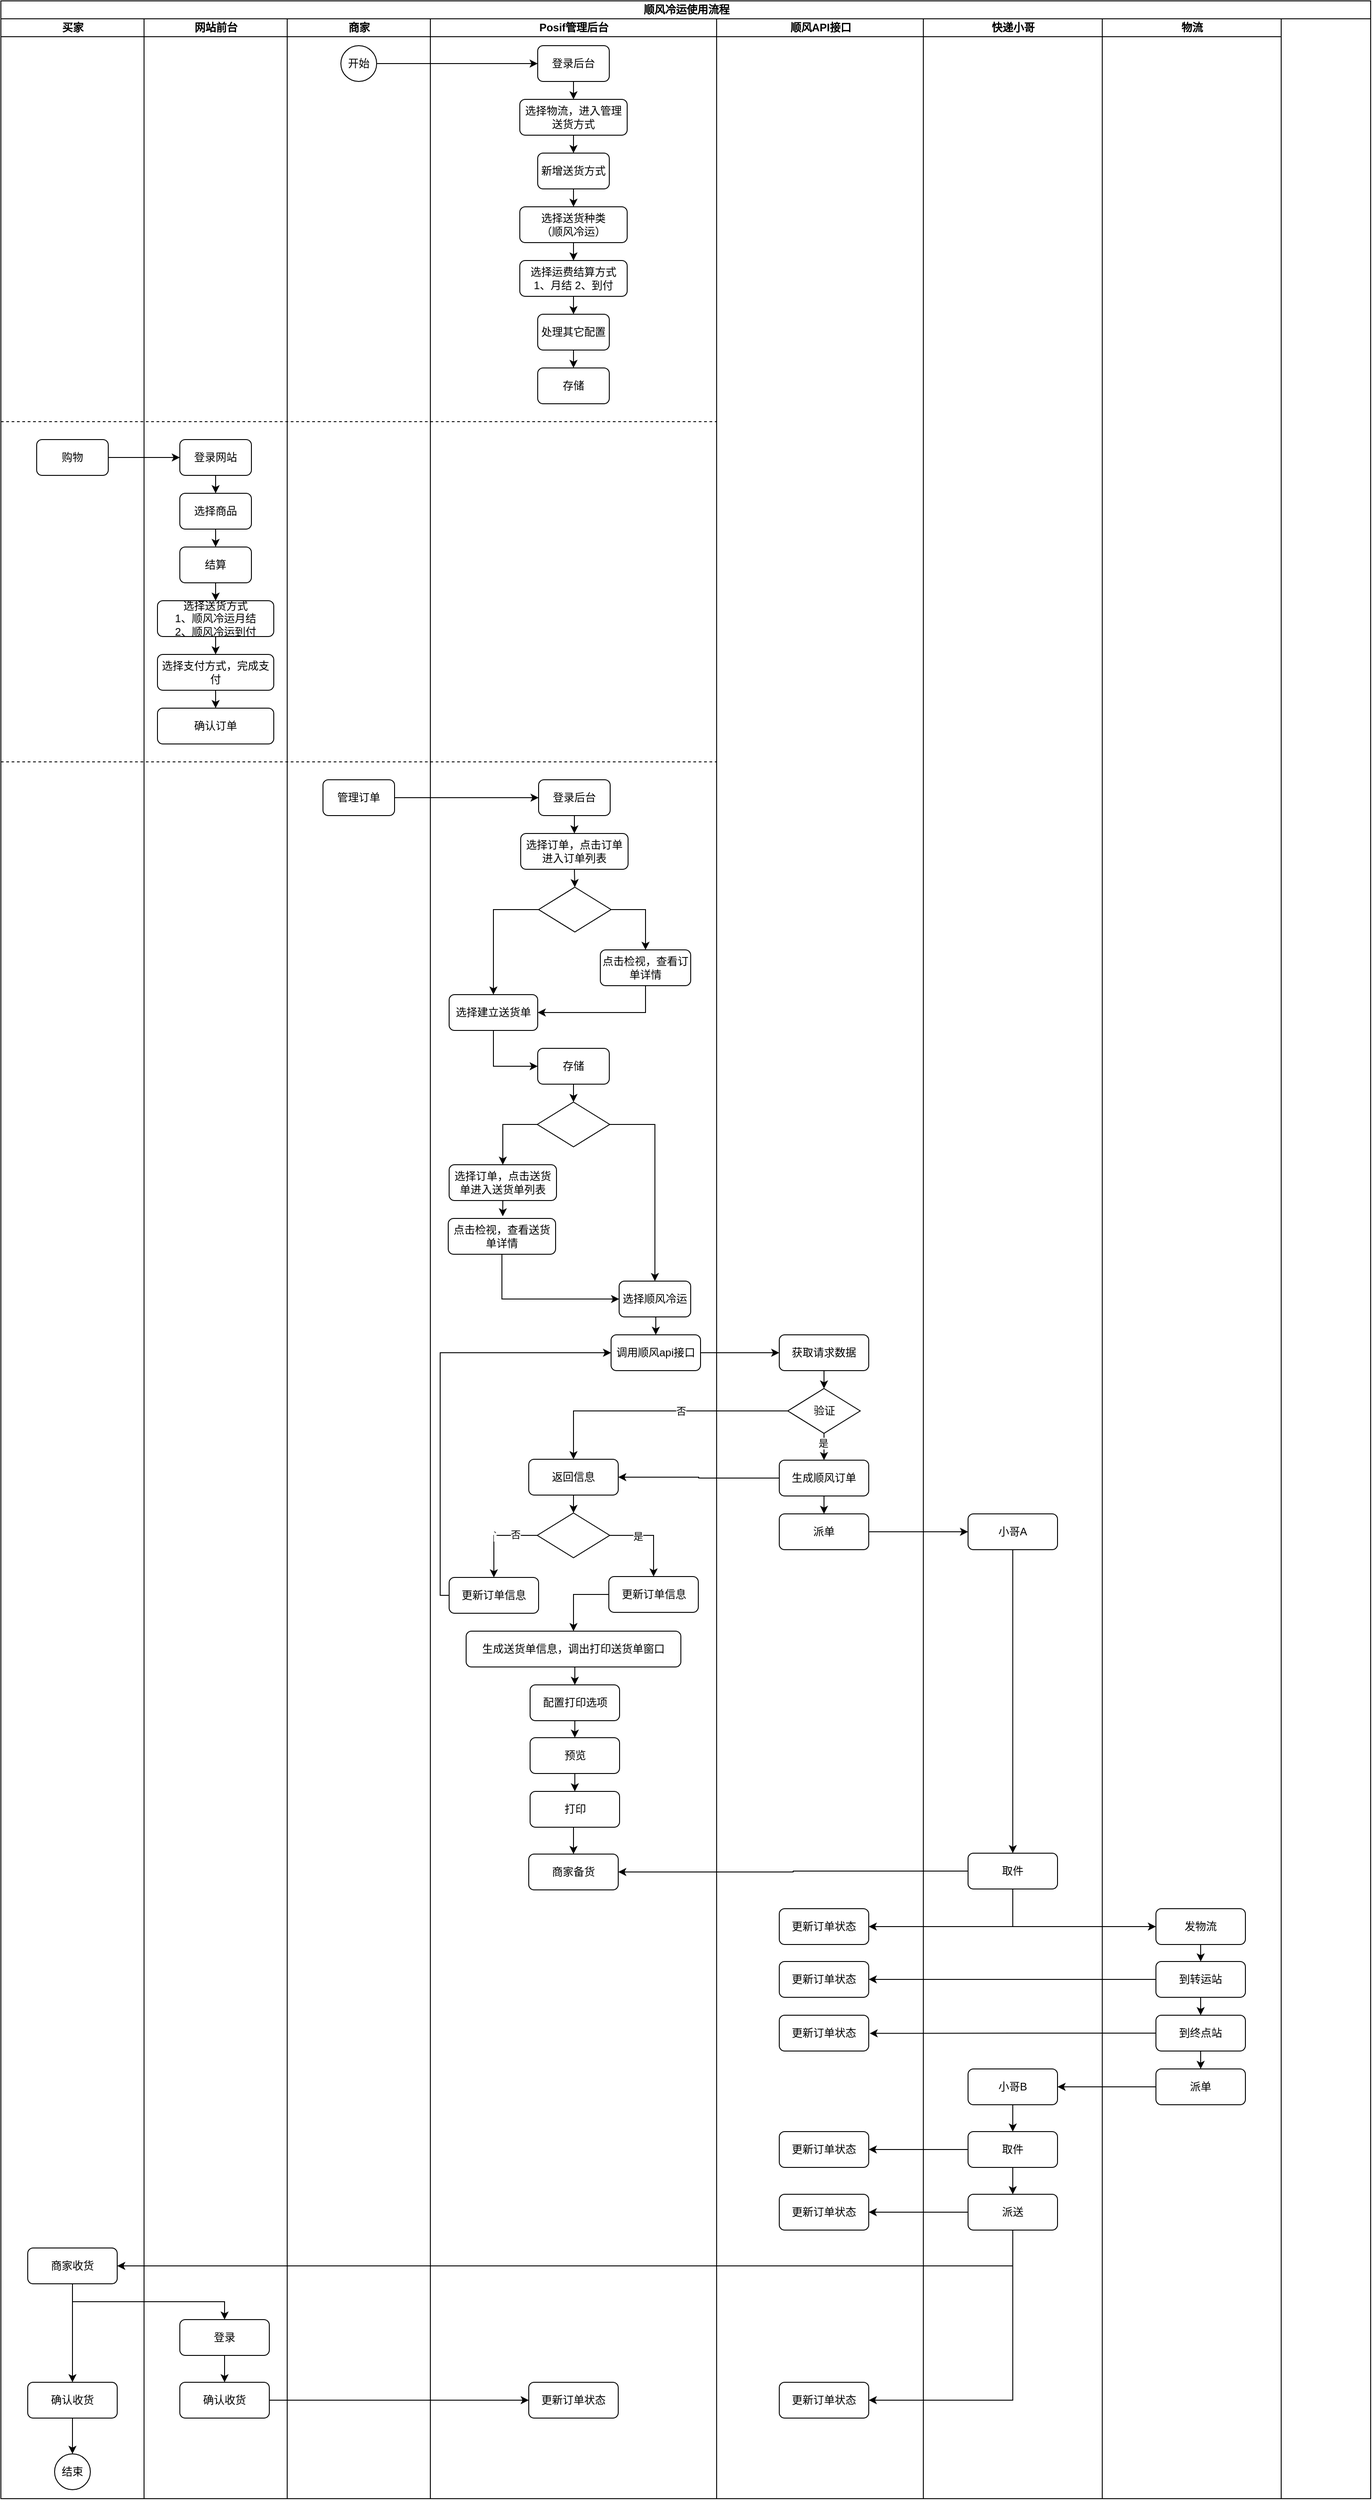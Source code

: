 <mxfile version="15.6.8" type="github">
  <diagram name="Page-1" id="0783ab3e-0a74-02c8-0abd-f7b4e66b4bec">
    <mxGraphModel dx="1278" dy="536" grid="1" gridSize="10" guides="1" tooltips="1" connect="1" arrows="1" fold="1" page="1" pageScale="1" pageWidth="850" pageHeight="1100" background="none" math="0" shadow="0">
      <root>
        <mxCell id="0" />
        <mxCell id="1" parent="0" />
        <mxCell id="1c1d494c118603dd-1" value="顺风冷运使用流程" style="swimlane;html=1;childLayout=stackLayout;startSize=20;rounded=0;shadow=0;comic=0;labelBackgroundColor=none;strokeWidth=1;fontFamily=Verdana;fontSize=12;align=center;" parent="1" vertex="1">
          <mxGeometry x="39" y="90" width="1531" height="2790" as="geometry" />
        </mxCell>
        <mxCell id="1c1d494c118603dd-2" value="买家" style="swimlane;html=1;startSize=20;" parent="1c1d494c118603dd-1" vertex="1">
          <mxGeometry y="20" width="160" height="2770" as="geometry" />
        </mxCell>
        <mxCell id="K_RfR3FOM83zWYxa_HBy-55" value="" style="endArrow=none;dashed=1;html=1;rounded=0;" parent="1c1d494c118603dd-2" edge="1">
          <mxGeometry width="50" height="50" relative="1" as="geometry">
            <mxPoint y="450" as="sourcePoint" />
            <mxPoint x="800" y="450" as="targetPoint" />
          </mxGeometry>
        </mxCell>
        <mxCell id="K_RfR3FOM83zWYxa_HBy-58" value="购物" style="rounded=1;whiteSpace=wrap;html=1;" parent="1c1d494c118603dd-2" vertex="1">
          <mxGeometry x="40" y="470" width="80" height="40" as="geometry" />
        </mxCell>
        <mxCell id="1SPmQgG1-TZhFKqgYhf_-99" style="edgeStyle=orthogonalEdgeStyle;rounded=0;orthogonalLoop=1;jettySize=auto;html=1;exitX=0.5;exitY=1;exitDx=0;exitDy=0;entryX=0.5;entryY=0;entryDx=0;entryDy=0;" edge="1" parent="1c1d494c118603dd-2" source="1SPmQgG1-TZhFKqgYhf_-89" target="1SPmQgG1-TZhFKqgYhf_-91">
          <mxGeometry relative="1" as="geometry" />
        </mxCell>
        <mxCell id="1SPmQgG1-TZhFKqgYhf_-89" value="商家收货" style="rounded=1;whiteSpace=wrap;html=1;" vertex="1" parent="1c1d494c118603dd-2">
          <mxGeometry x="30" y="2490" width="100" height="40" as="geometry" />
        </mxCell>
        <mxCell id="1SPmQgG1-TZhFKqgYhf_-91" value="确认收货" style="rounded=1;whiteSpace=wrap;html=1;" vertex="1" parent="1c1d494c118603dd-2">
          <mxGeometry x="30" y="2640" width="100" height="40" as="geometry" />
        </mxCell>
        <mxCell id="1SPmQgG1-TZhFKqgYhf_-97" value="结束" style="ellipse;whiteSpace=wrap;html=1;aspect=fixed;" vertex="1" parent="1c1d494c118603dd-2">
          <mxGeometry x="60" y="2720" width="40" height="40" as="geometry" />
        </mxCell>
        <mxCell id="1SPmQgG1-TZhFKqgYhf_-98" style="edgeStyle=orthogonalEdgeStyle;rounded=0;orthogonalLoop=1;jettySize=auto;html=1;exitX=0.5;exitY=1;exitDx=0;exitDy=0;entryX=0.5;entryY=0;entryDx=0;entryDy=0;" edge="1" parent="1c1d494c118603dd-2" source="1SPmQgG1-TZhFKqgYhf_-91" target="1SPmQgG1-TZhFKqgYhf_-97">
          <mxGeometry relative="1" as="geometry" />
        </mxCell>
        <mxCell id="1c1d494c118603dd-3" value="网站前台" style="swimlane;html=1;startSize=20;" parent="1c1d494c118603dd-1" vertex="1">
          <mxGeometry x="160" y="20" width="160" height="2770" as="geometry" />
        </mxCell>
        <mxCell id="K_RfR3FOM83zWYxa_HBy-30" value="开始" style="ellipse;whiteSpace=wrap;html=1;aspect=fixed;" parent="1c1d494c118603dd-3" vertex="1">
          <mxGeometry x="220" y="30" width="40" height="40" as="geometry" />
        </mxCell>
        <mxCell id="K_RfR3FOM83zWYxa_HBy-66" style="edgeStyle=orthogonalEdgeStyle;rounded=0;orthogonalLoop=1;jettySize=auto;html=1;exitX=0.5;exitY=1;exitDx=0;exitDy=0;entryX=0.5;entryY=0;entryDx=0;entryDy=0;" parent="1c1d494c118603dd-3" source="K_RfR3FOM83zWYxa_HBy-59" target="K_RfR3FOM83zWYxa_HBy-60" edge="1">
          <mxGeometry relative="1" as="geometry" />
        </mxCell>
        <mxCell id="K_RfR3FOM83zWYxa_HBy-59" value="登录网站" style="rounded=1;whiteSpace=wrap;html=1;" parent="1c1d494c118603dd-3" vertex="1">
          <mxGeometry x="40" y="470" width="80" height="40" as="geometry" />
        </mxCell>
        <mxCell id="K_RfR3FOM83zWYxa_HBy-67" style="edgeStyle=orthogonalEdgeStyle;rounded=0;orthogonalLoop=1;jettySize=auto;html=1;exitX=0.5;exitY=1;exitDx=0;exitDy=0;entryX=0.5;entryY=0;entryDx=0;entryDy=0;" parent="1c1d494c118603dd-3" source="K_RfR3FOM83zWYxa_HBy-60" target="K_RfR3FOM83zWYxa_HBy-61" edge="1">
          <mxGeometry relative="1" as="geometry" />
        </mxCell>
        <mxCell id="K_RfR3FOM83zWYxa_HBy-60" value="选择商品" style="rounded=1;whiteSpace=wrap;html=1;" parent="1c1d494c118603dd-3" vertex="1">
          <mxGeometry x="40" y="530" width="80" height="40" as="geometry" />
        </mxCell>
        <mxCell id="K_RfR3FOM83zWYxa_HBy-72" style="edgeStyle=orthogonalEdgeStyle;rounded=0;orthogonalLoop=1;jettySize=auto;html=1;exitX=0.5;exitY=1;exitDx=0;exitDy=0;entryX=0.5;entryY=0;entryDx=0;entryDy=0;" parent="1c1d494c118603dd-3" source="K_RfR3FOM83zWYxa_HBy-61" target="K_RfR3FOM83zWYxa_HBy-62" edge="1">
          <mxGeometry relative="1" as="geometry" />
        </mxCell>
        <mxCell id="K_RfR3FOM83zWYxa_HBy-61" value="结算" style="rounded=1;whiteSpace=wrap;html=1;" parent="1c1d494c118603dd-3" vertex="1">
          <mxGeometry x="40" y="590" width="80" height="40" as="geometry" />
        </mxCell>
        <mxCell id="K_RfR3FOM83zWYxa_HBy-70" style="edgeStyle=orthogonalEdgeStyle;rounded=0;orthogonalLoop=1;jettySize=auto;html=1;exitX=0.5;exitY=1;exitDx=0;exitDy=0;entryX=0.5;entryY=0;entryDx=0;entryDy=0;" parent="1c1d494c118603dd-3" source="K_RfR3FOM83zWYxa_HBy-62" target="K_RfR3FOM83zWYxa_HBy-63" edge="1">
          <mxGeometry relative="1" as="geometry" />
        </mxCell>
        <mxCell id="K_RfR3FOM83zWYxa_HBy-62" value="&lt;div&gt;选择送货方式&lt;/div&gt;&lt;div&gt;1、顺风冷运月结&lt;/div&gt;&lt;div&gt;2、顺风冷运到付&lt;/div&gt;" style="rounded=1;whiteSpace=wrap;html=1;" parent="1c1d494c118603dd-3" vertex="1">
          <mxGeometry x="15" y="650" width="130" height="40" as="geometry" />
        </mxCell>
        <mxCell id="K_RfR3FOM83zWYxa_HBy-76" style="edgeStyle=orthogonalEdgeStyle;rounded=0;orthogonalLoop=1;jettySize=auto;html=1;exitX=0.5;exitY=1;exitDx=0;exitDy=0;entryX=0.5;entryY=0;entryDx=0;entryDy=0;" parent="1c1d494c118603dd-3" source="K_RfR3FOM83zWYxa_HBy-63" target="K_RfR3FOM83zWYxa_HBy-64" edge="1">
          <mxGeometry relative="1" as="geometry" />
        </mxCell>
        <mxCell id="K_RfR3FOM83zWYxa_HBy-63" value="选择支付方式，完成支付" style="rounded=1;whiteSpace=wrap;html=1;" parent="1c1d494c118603dd-3" vertex="1">
          <mxGeometry x="15" y="710" width="130" height="40" as="geometry" />
        </mxCell>
        <mxCell id="K_RfR3FOM83zWYxa_HBy-64" value="确认订单" style="rounded=1;whiteSpace=wrap;html=1;" parent="1c1d494c118603dd-3" vertex="1">
          <mxGeometry x="15" y="770" width="130" height="40" as="geometry" />
        </mxCell>
        <mxCell id="1SPmQgG1-TZhFKqgYhf_-100" value="确认收货" style="rounded=1;whiteSpace=wrap;html=1;" vertex="1" parent="1c1d494c118603dd-3">
          <mxGeometry x="40" y="2640" width="100" height="40" as="geometry" />
        </mxCell>
        <mxCell id="1SPmQgG1-TZhFKqgYhf_-103" style="edgeStyle=orthogonalEdgeStyle;rounded=0;orthogonalLoop=1;jettySize=auto;html=1;exitX=0.5;exitY=1;exitDx=0;exitDy=0;entryX=0.5;entryY=0;entryDx=0;entryDy=0;" edge="1" parent="1c1d494c118603dd-3" source="1SPmQgG1-TZhFKqgYhf_-101" target="1SPmQgG1-TZhFKqgYhf_-100">
          <mxGeometry relative="1" as="geometry" />
        </mxCell>
        <mxCell id="1SPmQgG1-TZhFKqgYhf_-101" value="登录" style="rounded=1;whiteSpace=wrap;html=1;" vertex="1" parent="1c1d494c118603dd-3">
          <mxGeometry x="40" y="2570" width="100" height="40" as="geometry" />
        </mxCell>
        <mxCell id="1c1d494c118603dd-4" value="商家" style="swimlane;html=1;startSize=20;" parent="1c1d494c118603dd-1" vertex="1">
          <mxGeometry x="320" y="20" width="160" height="2770" as="geometry" />
        </mxCell>
        <mxCell id="K_RfR3FOM83zWYxa_HBy-39" style="edgeStyle=orthogonalEdgeStyle;rounded=0;orthogonalLoop=1;jettySize=auto;html=1;exitX=0.5;exitY=1;exitDx=0;exitDy=0;entryX=0.5;entryY=0;entryDx=0;entryDy=0;" parent="1c1d494c118603dd-4" source="K_RfR3FOM83zWYxa_HBy-31" target="K_RfR3FOM83zWYxa_HBy-32" edge="1">
          <mxGeometry relative="1" as="geometry" />
        </mxCell>
        <mxCell id="K_RfR3FOM83zWYxa_HBy-31" value="登录后台" style="rounded=1;whiteSpace=wrap;html=1;" parent="1c1d494c118603dd-4" vertex="1">
          <mxGeometry x="280" y="30" width="80" height="40" as="geometry" />
        </mxCell>
        <mxCell id="K_RfR3FOM83zWYxa_HBy-40" style="edgeStyle=orthogonalEdgeStyle;rounded=0;orthogonalLoop=1;jettySize=auto;html=1;exitX=0.5;exitY=1;exitDx=0;exitDy=0;entryX=0.5;entryY=0;entryDx=0;entryDy=0;" parent="1c1d494c118603dd-4" source="K_RfR3FOM83zWYxa_HBy-32" target="K_RfR3FOM83zWYxa_HBy-37" edge="1">
          <mxGeometry relative="1" as="geometry" />
        </mxCell>
        <mxCell id="K_RfR3FOM83zWYxa_HBy-32" value="选择物流，进入管理送货方式" style="rounded=1;whiteSpace=wrap;html=1;" parent="1c1d494c118603dd-4" vertex="1">
          <mxGeometry x="260" y="90" width="120" height="40" as="geometry" />
        </mxCell>
        <mxCell id="K_RfR3FOM83zWYxa_HBy-51" style="edgeStyle=orthogonalEdgeStyle;rounded=0;orthogonalLoop=1;jettySize=auto;html=1;exitX=0.5;exitY=1;exitDx=0;exitDy=0;entryX=0.5;entryY=0;entryDx=0;entryDy=0;" parent="1c1d494c118603dd-4" source="K_RfR3FOM83zWYxa_HBy-37" target="K_RfR3FOM83zWYxa_HBy-47" edge="1">
          <mxGeometry relative="1" as="geometry" />
        </mxCell>
        <mxCell id="K_RfR3FOM83zWYxa_HBy-37" value="新增送货方式" style="rounded=1;whiteSpace=wrap;html=1;" parent="1c1d494c118603dd-4" vertex="1">
          <mxGeometry x="280" y="150" width="80" height="40" as="geometry" />
        </mxCell>
        <mxCell id="K_RfR3FOM83zWYxa_HBy-52" style="edgeStyle=orthogonalEdgeStyle;rounded=0;orthogonalLoop=1;jettySize=auto;html=1;exitX=0.5;exitY=1;exitDx=0;exitDy=0;entryX=0.5;entryY=0;entryDx=0;entryDy=0;" parent="1c1d494c118603dd-4" source="K_RfR3FOM83zWYxa_HBy-47" target="K_RfR3FOM83zWYxa_HBy-48" edge="1">
          <mxGeometry relative="1" as="geometry" />
        </mxCell>
        <mxCell id="K_RfR3FOM83zWYxa_HBy-47" value="&lt;div&gt;选择送货种类&lt;/div&gt;&lt;div&gt;（顺风冷运）&lt;br&gt;&lt;/div&gt;" style="rounded=1;whiteSpace=wrap;html=1;" parent="1c1d494c118603dd-4" vertex="1">
          <mxGeometry x="260" y="210" width="120" height="40" as="geometry" />
        </mxCell>
        <mxCell id="K_RfR3FOM83zWYxa_HBy-53" style="edgeStyle=orthogonalEdgeStyle;rounded=0;orthogonalLoop=1;jettySize=auto;html=1;exitX=0.5;exitY=1;exitDx=0;exitDy=0;entryX=0.5;entryY=0;entryDx=0;entryDy=0;" parent="1c1d494c118603dd-4" source="K_RfR3FOM83zWYxa_HBy-48" target="K_RfR3FOM83zWYxa_HBy-49" edge="1">
          <mxGeometry relative="1" as="geometry" />
        </mxCell>
        <mxCell id="K_RfR3FOM83zWYxa_HBy-48" value="&lt;div&gt;选择运费结算方式&lt;/div&gt;&lt;div&gt;1、月结 2、到付&lt;br&gt;&lt;/div&gt;" style="rounded=1;whiteSpace=wrap;html=1;" parent="1c1d494c118603dd-4" vertex="1">
          <mxGeometry x="260" y="270" width="120" height="40" as="geometry" />
        </mxCell>
        <mxCell id="K_RfR3FOM83zWYxa_HBy-54" style="edgeStyle=orthogonalEdgeStyle;rounded=0;orthogonalLoop=1;jettySize=auto;html=1;exitX=0.5;exitY=1;exitDx=0;exitDy=0;entryX=0.5;entryY=0;entryDx=0;entryDy=0;" parent="1c1d494c118603dd-4" source="K_RfR3FOM83zWYxa_HBy-49" target="K_RfR3FOM83zWYxa_HBy-50" edge="1">
          <mxGeometry relative="1" as="geometry" />
        </mxCell>
        <mxCell id="K_RfR3FOM83zWYxa_HBy-49" value="处理其它配置" style="rounded=1;whiteSpace=wrap;html=1;" parent="1c1d494c118603dd-4" vertex="1">
          <mxGeometry x="280" y="330" width="80" height="40" as="geometry" />
        </mxCell>
        <mxCell id="K_RfR3FOM83zWYxa_HBy-50" value="存储" style="rounded=1;whiteSpace=wrap;html=1;" parent="1c1d494c118603dd-4" vertex="1">
          <mxGeometry x="280" y="390" width="80" height="40" as="geometry" />
        </mxCell>
        <mxCell id="K_RfR3FOM83zWYxa_HBy-77" value="" style="endArrow=none;dashed=1;html=1;rounded=0;" parent="1c1d494c118603dd-4" edge="1">
          <mxGeometry width="50" height="50" relative="1" as="geometry">
            <mxPoint x="-320" y="830" as="sourcePoint" />
            <mxPoint x="480" y="830" as="targetPoint" />
          </mxGeometry>
        </mxCell>
        <mxCell id="K_RfR3FOM83zWYxa_HBy-79" value="管理订单" style="rounded=1;whiteSpace=wrap;html=1;" parent="1c1d494c118603dd-4" vertex="1">
          <mxGeometry x="40" y="850" width="80" height="40" as="geometry" />
        </mxCell>
        <mxCell id="K_RfR3FOM83zWYxa_HBy-38" style="edgeStyle=orthogonalEdgeStyle;rounded=0;orthogonalLoop=1;jettySize=auto;html=1;exitX=1;exitY=0.5;exitDx=0;exitDy=0;entryX=0;entryY=0.5;entryDx=0;entryDy=0;" parent="1c1d494c118603dd-1" source="K_RfR3FOM83zWYxa_HBy-30" target="K_RfR3FOM83zWYxa_HBy-31" edge="1">
          <mxGeometry relative="1" as="geometry" />
        </mxCell>
        <mxCell id="K_RfR3FOM83zWYxa_HBy-65" style="edgeStyle=orthogonalEdgeStyle;rounded=0;orthogonalLoop=1;jettySize=auto;html=1;exitX=1;exitY=0.5;exitDx=0;exitDy=0;entryX=0;entryY=0.5;entryDx=0;entryDy=0;" parent="1c1d494c118603dd-1" source="K_RfR3FOM83zWYxa_HBy-58" target="K_RfR3FOM83zWYxa_HBy-59" edge="1">
          <mxGeometry relative="1" as="geometry" />
        </mxCell>
        <mxCell id="K_RfR3FOM83zWYxa_HBy-80" style="edgeStyle=orthogonalEdgeStyle;rounded=0;orthogonalLoop=1;jettySize=auto;html=1;exitX=1;exitY=0.5;exitDx=0;exitDy=0;" parent="1c1d494c118603dd-1" source="K_RfR3FOM83zWYxa_HBy-79" target="K_RfR3FOM83zWYxa_HBy-78" edge="1">
          <mxGeometry relative="1" as="geometry" />
        </mxCell>
        <mxCell id="K_RfR3FOM83zWYxa_HBy-1" value="Posif管理后台" style="swimlane;html=1;startSize=20;" parent="1c1d494c118603dd-1" vertex="1">
          <mxGeometry x="480" y="20" width="320" height="2770" as="geometry" />
        </mxCell>
        <mxCell id="K_RfR3FOM83zWYxa_HBy-83" style="edgeStyle=orthogonalEdgeStyle;rounded=0;orthogonalLoop=1;jettySize=auto;html=1;exitX=0.5;exitY=1;exitDx=0;exitDy=0;entryX=0.5;entryY=0;entryDx=0;entryDy=0;" parent="K_RfR3FOM83zWYxa_HBy-1" source="K_RfR3FOM83zWYxa_HBy-78" target="K_RfR3FOM83zWYxa_HBy-81" edge="1">
          <mxGeometry relative="1" as="geometry" />
        </mxCell>
        <mxCell id="K_RfR3FOM83zWYxa_HBy-78" value="登录后台" style="rounded=1;whiteSpace=wrap;html=1;" parent="K_RfR3FOM83zWYxa_HBy-1" vertex="1">
          <mxGeometry x="121" y="850" width="80" height="40" as="geometry" />
        </mxCell>
        <mxCell id="K_RfR3FOM83zWYxa_HBy-84" style="edgeStyle=orthogonalEdgeStyle;rounded=0;orthogonalLoop=1;jettySize=auto;html=1;exitX=0.5;exitY=1;exitDx=0;exitDy=0;entryX=0.5;entryY=0;entryDx=0;entryDy=0;" parent="K_RfR3FOM83zWYxa_HBy-1" source="K_RfR3FOM83zWYxa_HBy-81" target="K_RfR3FOM83zWYxa_HBy-82" edge="1">
          <mxGeometry relative="1" as="geometry" />
        </mxCell>
        <mxCell id="K_RfR3FOM83zWYxa_HBy-81" value="选择订单，点击订单进入订单列表" style="rounded=1;whiteSpace=wrap;html=1;" parent="K_RfR3FOM83zWYxa_HBy-1" vertex="1">
          <mxGeometry x="101" y="910" width="120" height="40" as="geometry" />
        </mxCell>
        <mxCell id="K_RfR3FOM83zWYxa_HBy-88" style="edgeStyle=orthogonalEdgeStyle;rounded=0;orthogonalLoop=1;jettySize=auto;html=1;exitX=0;exitY=0.5;exitDx=0;exitDy=0;entryX=0.5;entryY=0;entryDx=0;entryDy=0;" parent="K_RfR3FOM83zWYxa_HBy-1" source="K_RfR3FOM83zWYxa_HBy-82" target="K_RfR3FOM83zWYxa_HBy-85" edge="1">
          <mxGeometry relative="1" as="geometry" />
        </mxCell>
        <mxCell id="K_RfR3FOM83zWYxa_HBy-89" style="edgeStyle=orthogonalEdgeStyle;rounded=0;orthogonalLoop=1;jettySize=auto;html=1;exitX=1;exitY=0.5;exitDx=0;exitDy=0;entryX=0.5;entryY=0;entryDx=0;entryDy=0;" parent="K_RfR3FOM83zWYxa_HBy-1" source="K_RfR3FOM83zWYxa_HBy-82" target="K_RfR3FOM83zWYxa_HBy-86" edge="1">
          <mxGeometry relative="1" as="geometry" />
        </mxCell>
        <mxCell id="K_RfR3FOM83zWYxa_HBy-82" value="" style="rhombus;whiteSpace=wrap;html=1;" parent="K_RfR3FOM83zWYxa_HBy-1" vertex="1">
          <mxGeometry x="121" y="970" width="81" height="50" as="geometry" />
        </mxCell>
        <mxCell id="K_RfR3FOM83zWYxa_HBy-93" style="edgeStyle=orthogonalEdgeStyle;rounded=0;orthogonalLoop=1;jettySize=auto;html=1;exitX=0.5;exitY=1;exitDx=0;exitDy=0;entryX=0;entryY=0.5;entryDx=0;entryDy=0;" parent="K_RfR3FOM83zWYxa_HBy-1" source="K_RfR3FOM83zWYxa_HBy-85" target="K_RfR3FOM83zWYxa_HBy-92" edge="1">
          <mxGeometry relative="1" as="geometry" />
        </mxCell>
        <mxCell id="K_RfR3FOM83zWYxa_HBy-85" value="选择建立送货单" style="rounded=1;whiteSpace=wrap;html=1;" parent="K_RfR3FOM83zWYxa_HBy-1" vertex="1">
          <mxGeometry x="21" y="1090" width="99" height="40" as="geometry" />
        </mxCell>
        <mxCell id="K_RfR3FOM83zWYxa_HBy-100" style="edgeStyle=orthogonalEdgeStyle;rounded=0;orthogonalLoop=1;jettySize=auto;html=1;exitX=0.5;exitY=1;exitDx=0;exitDy=0;entryX=1;entryY=0.5;entryDx=0;entryDy=0;" parent="K_RfR3FOM83zWYxa_HBy-1" source="K_RfR3FOM83zWYxa_HBy-86" target="K_RfR3FOM83zWYxa_HBy-85" edge="1">
          <mxGeometry relative="1" as="geometry" />
        </mxCell>
        <mxCell id="K_RfR3FOM83zWYxa_HBy-86" value="点击检视，查看订单详情" style="rounded=1;whiteSpace=wrap;html=1;" parent="K_RfR3FOM83zWYxa_HBy-1" vertex="1">
          <mxGeometry x="190" y="1040" width="101" height="40" as="geometry" />
        </mxCell>
        <mxCell id="K_RfR3FOM83zWYxa_HBy-96" style="edgeStyle=orthogonalEdgeStyle;rounded=0;orthogonalLoop=1;jettySize=auto;html=1;exitX=0.5;exitY=1;exitDx=0;exitDy=0;entryX=0.5;entryY=0;entryDx=0;entryDy=0;" parent="K_RfR3FOM83zWYxa_HBy-1" source="K_RfR3FOM83zWYxa_HBy-92" target="K_RfR3FOM83zWYxa_HBy-94" edge="1">
          <mxGeometry relative="1" as="geometry" />
        </mxCell>
        <mxCell id="K_RfR3FOM83zWYxa_HBy-92" value="存储" style="rounded=1;whiteSpace=wrap;html=1;" parent="K_RfR3FOM83zWYxa_HBy-1" vertex="1">
          <mxGeometry x="120" y="1150" width="80" height="40" as="geometry" />
        </mxCell>
        <mxCell id="K_RfR3FOM83zWYxa_HBy-97" style="edgeStyle=orthogonalEdgeStyle;rounded=0;orthogonalLoop=1;jettySize=auto;html=1;exitX=1;exitY=0.5;exitDx=0;exitDy=0;entryX=0.5;entryY=0;entryDx=0;entryDy=0;" parent="K_RfR3FOM83zWYxa_HBy-1" source="K_RfR3FOM83zWYxa_HBy-94" target="K_RfR3FOM83zWYxa_HBy-95" edge="1">
          <mxGeometry relative="1" as="geometry" />
        </mxCell>
        <mxCell id="K_RfR3FOM83zWYxa_HBy-103" style="edgeStyle=orthogonalEdgeStyle;rounded=0;orthogonalLoop=1;jettySize=auto;html=1;exitX=0;exitY=0.5;exitDx=0;exitDy=0;entryX=0.5;entryY=0;entryDx=0;entryDy=0;" parent="K_RfR3FOM83zWYxa_HBy-1" source="K_RfR3FOM83zWYxa_HBy-94" target="K_RfR3FOM83zWYxa_HBy-98" edge="1">
          <mxGeometry relative="1" as="geometry" />
        </mxCell>
        <mxCell id="K_RfR3FOM83zWYxa_HBy-94" value="" style="rhombus;whiteSpace=wrap;html=1;" parent="K_RfR3FOM83zWYxa_HBy-1" vertex="1">
          <mxGeometry x="119.5" y="1210" width="81" height="50" as="geometry" />
        </mxCell>
        <mxCell id="1SPmQgG1-TZhFKqgYhf_-36" style="edgeStyle=orthogonalEdgeStyle;rounded=0;orthogonalLoop=1;jettySize=auto;html=1;exitX=0.5;exitY=1;exitDx=0;exitDy=0;entryX=0.5;entryY=0;entryDx=0;entryDy=0;" edge="1" parent="K_RfR3FOM83zWYxa_HBy-1" source="K_RfR3FOM83zWYxa_HBy-95" target="K_RfR3FOM83zWYxa_HBy-106">
          <mxGeometry relative="1" as="geometry" />
        </mxCell>
        <mxCell id="K_RfR3FOM83zWYxa_HBy-95" value="选择顺风冷运" style="rounded=1;whiteSpace=wrap;html=1;" parent="K_RfR3FOM83zWYxa_HBy-1" vertex="1">
          <mxGeometry x="211" y="1410" width="80" height="40" as="geometry" />
        </mxCell>
        <mxCell id="K_RfR3FOM83zWYxa_HBy-104" style="edgeStyle=orthogonalEdgeStyle;rounded=0;orthogonalLoop=1;jettySize=auto;html=1;exitX=0.5;exitY=1;exitDx=0;exitDy=0;entryX=0.508;entryY=-0.058;entryDx=0;entryDy=0;entryPerimeter=0;" parent="K_RfR3FOM83zWYxa_HBy-1" source="K_RfR3FOM83zWYxa_HBy-98" target="K_RfR3FOM83zWYxa_HBy-101" edge="1">
          <mxGeometry relative="1" as="geometry" />
        </mxCell>
        <mxCell id="K_RfR3FOM83zWYxa_HBy-98" value="选择订单，点击送货单进入送货单列表" style="rounded=1;whiteSpace=wrap;html=1;" parent="K_RfR3FOM83zWYxa_HBy-1" vertex="1">
          <mxGeometry x="21" y="1280" width="120" height="40" as="geometry" />
        </mxCell>
        <mxCell id="K_RfR3FOM83zWYxa_HBy-105" style="edgeStyle=orthogonalEdgeStyle;rounded=0;orthogonalLoop=1;jettySize=auto;html=1;exitX=0.5;exitY=1;exitDx=0;exitDy=0;entryX=0;entryY=0.5;entryDx=0;entryDy=0;" parent="K_RfR3FOM83zWYxa_HBy-1" source="K_RfR3FOM83zWYxa_HBy-101" target="K_RfR3FOM83zWYxa_HBy-95" edge="1">
          <mxGeometry relative="1" as="geometry" />
        </mxCell>
        <mxCell id="K_RfR3FOM83zWYxa_HBy-101" value="点击检视，查看送货单详情" style="rounded=1;whiteSpace=wrap;html=1;" parent="K_RfR3FOM83zWYxa_HBy-1" vertex="1">
          <mxGeometry x="20" y="1340" width="120" height="40" as="geometry" />
        </mxCell>
        <mxCell id="K_RfR3FOM83zWYxa_HBy-113" style="edgeStyle=orthogonalEdgeStyle;rounded=0;orthogonalLoop=1;jettySize=auto;html=1;exitX=0.5;exitY=1;exitDx=0;exitDy=0;entryX=0.5;entryY=0;entryDx=0;entryDy=0;" parent="K_RfR3FOM83zWYxa_HBy-1" source="K_RfR3FOM83zWYxa_HBy-108" target="K_RfR3FOM83zWYxa_HBy-112" edge="1">
          <mxGeometry relative="1" as="geometry" />
        </mxCell>
        <mxCell id="K_RfR3FOM83zWYxa_HBy-108" value="返回信息" style="rounded=1;whiteSpace=wrap;html=1;" parent="K_RfR3FOM83zWYxa_HBy-1" vertex="1">
          <mxGeometry x="110" y="1609" width="100" height="40" as="geometry" />
        </mxCell>
        <mxCell id="K_RfR3FOM83zWYxa_HBy-200" style="edgeStyle=orthogonalEdgeStyle;rounded=0;orthogonalLoop=1;jettySize=auto;html=1;exitX=0.5;exitY=1;exitDx=0;exitDy=0;entryX=0.5;entryY=0;entryDx=0;entryDy=0;" parent="K_RfR3FOM83zWYxa_HBy-1" source="K_RfR3FOM83zWYxa_HBy-109" target="K_RfR3FOM83zWYxa_HBy-123" edge="1">
          <mxGeometry relative="1" as="geometry" />
        </mxCell>
        <mxCell id="K_RfR3FOM83zWYxa_HBy-109" value="生成送货单信息，调出打印送货单窗口" style="rounded=1;whiteSpace=wrap;html=1;" parent="K_RfR3FOM83zWYxa_HBy-1" vertex="1">
          <mxGeometry x="40" y="1801" width="240" height="40" as="geometry" />
        </mxCell>
        <mxCell id="K_RfR3FOM83zWYxa_HBy-111" value="更新订单信息" style="rounded=1;whiteSpace=wrap;html=1;" parent="K_RfR3FOM83zWYxa_HBy-1" vertex="1">
          <mxGeometry x="21" y="1741" width="100" height="40" as="geometry" />
        </mxCell>
        <mxCell id="K_RfR3FOM83zWYxa_HBy-114" value="`" style="edgeStyle=orthogonalEdgeStyle;rounded=0;orthogonalLoop=1;jettySize=auto;html=1;exitX=0;exitY=0.5;exitDx=0;exitDy=0;entryX=0.5;entryY=0;entryDx=0;entryDy=0;" parent="K_RfR3FOM83zWYxa_HBy-1" source="K_RfR3FOM83zWYxa_HBy-112" target="K_RfR3FOM83zWYxa_HBy-111" edge="1">
          <mxGeometry relative="1" as="geometry" />
        </mxCell>
        <mxCell id="K_RfR3FOM83zWYxa_HBy-121" value="否" style="edgeLabel;html=1;align=center;verticalAlign=middle;resizable=0;points=[];" parent="K_RfR3FOM83zWYxa_HBy-114" vertex="1" connectable="0">
          <mxGeometry x="-0.473" y="-1" relative="1" as="geometry">
            <mxPoint as="offset" />
          </mxGeometry>
        </mxCell>
        <mxCell id="K_RfR3FOM83zWYxa_HBy-120" style="edgeStyle=orthogonalEdgeStyle;rounded=0;orthogonalLoop=1;jettySize=auto;html=1;exitX=1;exitY=0.5;exitDx=0;exitDy=0;entryX=0.5;entryY=0;entryDx=0;entryDy=0;" parent="K_RfR3FOM83zWYxa_HBy-1" source="K_RfR3FOM83zWYxa_HBy-112" target="K_RfR3FOM83zWYxa_HBy-119" edge="1">
          <mxGeometry relative="1" as="geometry" />
        </mxCell>
        <mxCell id="K_RfR3FOM83zWYxa_HBy-122" value="是" style="edgeLabel;html=1;align=center;verticalAlign=middle;resizable=0;points=[];" parent="K_RfR3FOM83zWYxa_HBy-120" vertex="1" connectable="0">
          <mxGeometry x="-0.341" y="-1" relative="1" as="geometry">
            <mxPoint as="offset" />
          </mxGeometry>
        </mxCell>
        <mxCell id="K_RfR3FOM83zWYxa_HBy-112" value="" style="rhombus;whiteSpace=wrap;html=1;" parent="K_RfR3FOM83zWYxa_HBy-1" vertex="1">
          <mxGeometry x="119.5" y="1669" width="81" height="50" as="geometry" />
        </mxCell>
        <mxCell id="1SPmQgG1-TZhFKqgYhf_-34" style="edgeStyle=orthogonalEdgeStyle;rounded=0;orthogonalLoop=1;jettySize=auto;html=1;exitX=0;exitY=0.5;exitDx=0;exitDy=0;entryX=0.5;entryY=0;entryDx=0;entryDy=0;" edge="1" parent="K_RfR3FOM83zWYxa_HBy-1" source="K_RfR3FOM83zWYxa_HBy-119" target="K_RfR3FOM83zWYxa_HBy-109">
          <mxGeometry relative="1" as="geometry" />
        </mxCell>
        <mxCell id="K_RfR3FOM83zWYxa_HBy-119" value="更新订单信息" style="rounded=1;whiteSpace=wrap;html=1;" parent="K_RfR3FOM83zWYxa_HBy-1" vertex="1">
          <mxGeometry x="199.5" y="1740" width="100" height="40" as="geometry" />
        </mxCell>
        <mxCell id="K_RfR3FOM83zWYxa_HBy-201" style="edgeStyle=orthogonalEdgeStyle;rounded=0;orthogonalLoop=1;jettySize=auto;html=1;exitX=0.5;exitY=1;exitDx=0;exitDy=0;entryX=0.5;entryY=0;entryDx=0;entryDy=0;" parent="K_RfR3FOM83zWYxa_HBy-1" source="K_RfR3FOM83zWYxa_HBy-123" target="K_RfR3FOM83zWYxa_HBy-198" edge="1">
          <mxGeometry relative="1" as="geometry" />
        </mxCell>
        <mxCell id="K_RfR3FOM83zWYxa_HBy-123" value="配置打印选项" style="rounded=1;whiteSpace=wrap;html=1;" parent="K_RfR3FOM83zWYxa_HBy-1" vertex="1">
          <mxGeometry x="111.5" y="1861" width="100" height="40" as="geometry" />
        </mxCell>
        <mxCell id="K_RfR3FOM83zWYxa_HBy-202" style="edgeStyle=orthogonalEdgeStyle;rounded=0;orthogonalLoop=1;jettySize=auto;html=1;exitX=0.5;exitY=1;exitDx=0;exitDy=0;entryX=0.5;entryY=0;entryDx=0;entryDy=0;" parent="K_RfR3FOM83zWYxa_HBy-1" source="K_RfR3FOM83zWYxa_HBy-198" target="K_RfR3FOM83zWYxa_HBy-199" edge="1">
          <mxGeometry relative="1" as="geometry" />
        </mxCell>
        <mxCell id="K_RfR3FOM83zWYxa_HBy-198" value="预览" style="rounded=1;whiteSpace=wrap;html=1;" parent="K_RfR3FOM83zWYxa_HBy-1" vertex="1">
          <mxGeometry x="111.5" y="1920" width="100" height="40" as="geometry" />
        </mxCell>
        <mxCell id="1SPmQgG1-TZhFKqgYhf_-33" style="edgeStyle=orthogonalEdgeStyle;rounded=0;orthogonalLoop=1;jettySize=auto;html=1;exitX=0.5;exitY=1;exitDx=0;exitDy=0;entryX=0.5;entryY=0;entryDx=0;entryDy=0;" edge="1" parent="K_RfR3FOM83zWYxa_HBy-1" source="K_RfR3FOM83zWYxa_HBy-199" target="1SPmQgG1-TZhFKqgYhf_-32">
          <mxGeometry relative="1" as="geometry" />
        </mxCell>
        <mxCell id="K_RfR3FOM83zWYxa_HBy-199" value="打印" style="rounded=1;whiteSpace=wrap;html=1;" parent="K_RfR3FOM83zWYxa_HBy-1" vertex="1">
          <mxGeometry x="111.5" y="1980" width="100" height="40" as="geometry" />
        </mxCell>
        <mxCell id="1SPmQgG1-TZhFKqgYhf_-32" value="商家备货" style="rounded=1;whiteSpace=wrap;html=1;" vertex="1" parent="K_RfR3FOM83zWYxa_HBy-1">
          <mxGeometry x="110" y="2050" width="100" height="40" as="geometry" />
        </mxCell>
        <mxCell id="K_RfR3FOM83zWYxa_HBy-106" value="调用顺风api接口" style="rounded=1;whiteSpace=wrap;html=1;" parent="K_RfR3FOM83zWYxa_HBy-1" vertex="1">
          <mxGeometry x="202" y="1470" width="100" height="40" as="geometry" />
        </mxCell>
        <mxCell id="1SPmQgG1-TZhFKqgYhf_-35" style="edgeStyle=orthogonalEdgeStyle;rounded=0;orthogonalLoop=1;jettySize=auto;html=1;exitX=0;exitY=0.5;exitDx=0;exitDy=0;entryX=0;entryY=0.5;entryDx=0;entryDy=0;" edge="1" parent="K_RfR3FOM83zWYxa_HBy-1" source="K_RfR3FOM83zWYxa_HBy-111" target="K_RfR3FOM83zWYxa_HBy-106">
          <mxGeometry relative="1" as="geometry">
            <Array as="points">
              <mxPoint x="11" y="1761" />
              <mxPoint x="11" y="1490" />
            </Array>
          </mxGeometry>
        </mxCell>
        <mxCell id="1SPmQgG1-TZhFKqgYhf_-104" value="更新订单状态" style="rounded=1;whiteSpace=wrap;html=1;" vertex="1" parent="K_RfR3FOM83zWYxa_HBy-1">
          <mxGeometry x="110" y="2640" width="100" height="40" as="geometry" />
        </mxCell>
        <mxCell id="K_RfR3FOM83zWYxa_HBy-56" value="顺风API接口" style="swimlane;html=1;startSize=20;" parent="1c1d494c118603dd-1" vertex="1">
          <mxGeometry x="800" y="20" width="231" height="2770" as="geometry" />
        </mxCell>
        <mxCell id="1SPmQgG1-TZhFKqgYhf_-30" style="edgeStyle=orthogonalEdgeStyle;rounded=0;orthogonalLoop=1;jettySize=auto;html=1;exitX=0.5;exitY=1;exitDx=0;exitDy=0;entryX=0.5;entryY=0;entryDx=0;entryDy=0;" edge="1" parent="K_RfR3FOM83zWYxa_HBy-56" source="1SPmQgG1-TZhFKqgYhf_-6" target="1SPmQgG1-TZhFKqgYhf_-4">
          <mxGeometry relative="1" as="geometry" />
        </mxCell>
        <mxCell id="1SPmQgG1-TZhFKqgYhf_-31" value="是" style="edgeLabel;html=1;align=center;verticalAlign=middle;resizable=0;points=[];" vertex="1" connectable="0" parent="1SPmQgG1-TZhFKqgYhf_-30">
          <mxGeometry x="-0.271" y="-1" relative="1" as="geometry">
            <mxPoint as="offset" />
          </mxGeometry>
        </mxCell>
        <mxCell id="1SPmQgG1-TZhFKqgYhf_-6" value="验证" style="rhombus;whiteSpace=wrap;html=1;" vertex="1" parent="K_RfR3FOM83zWYxa_HBy-56">
          <mxGeometry x="79.5" y="1530" width="81" height="50" as="geometry" />
        </mxCell>
        <mxCell id="1SPmQgG1-TZhFKqgYhf_-24" style="edgeStyle=orthogonalEdgeStyle;rounded=0;orthogonalLoop=1;jettySize=auto;html=1;exitX=0.5;exitY=1;exitDx=0;exitDy=0;entryX=0.5;entryY=0;entryDx=0;entryDy=0;" edge="1" parent="K_RfR3FOM83zWYxa_HBy-56" source="1SPmQgG1-TZhFKqgYhf_-4" target="1SPmQgG1-TZhFKqgYhf_-23">
          <mxGeometry relative="1" as="geometry" />
        </mxCell>
        <mxCell id="1SPmQgG1-TZhFKqgYhf_-4" value="生成顺风订单" style="rounded=1;whiteSpace=wrap;html=1;" vertex="1" parent="K_RfR3FOM83zWYxa_HBy-56">
          <mxGeometry x="70" y="1610" width="100" height="40" as="geometry" />
        </mxCell>
        <mxCell id="1SPmQgG1-TZhFKqgYhf_-23" value="派单" style="rounded=1;whiteSpace=wrap;html=1;" vertex="1" parent="K_RfR3FOM83zWYxa_HBy-56">
          <mxGeometry x="70" y="1670" width="100" height="40" as="geometry" />
        </mxCell>
        <mxCell id="1SPmQgG1-TZhFKqgYhf_-39" style="edgeStyle=orthogonalEdgeStyle;rounded=0;orthogonalLoop=1;jettySize=auto;html=1;exitX=0.5;exitY=1;exitDx=0;exitDy=0;entryX=0.5;entryY=0;entryDx=0;entryDy=0;" edge="1" parent="K_RfR3FOM83zWYxa_HBy-56" source="1SPmQgG1-TZhFKqgYhf_-37" target="1SPmQgG1-TZhFKqgYhf_-6">
          <mxGeometry relative="1" as="geometry" />
        </mxCell>
        <mxCell id="1SPmQgG1-TZhFKqgYhf_-37" value="获取请求数据" style="rounded=1;whiteSpace=wrap;html=1;" vertex="1" parent="K_RfR3FOM83zWYxa_HBy-56">
          <mxGeometry x="70" y="1470" width="100" height="40" as="geometry" />
        </mxCell>
        <mxCell id="1SPmQgG1-TZhFKqgYhf_-55" value="更新订单状态" style="rounded=1;whiteSpace=wrap;html=1;" vertex="1" parent="K_RfR3FOM83zWYxa_HBy-56">
          <mxGeometry x="70" y="2111" width="100" height="40" as="geometry" />
        </mxCell>
        <mxCell id="1SPmQgG1-TZhFKqgYhf_-68" value="更新订单状态" style="rounded=1;whiteSpace=wrap;html=1;" vertex="1" parent="K_RfR3FOM83zWYxa_HBy-56">
          <mxGeometry x="70" y="2170" width="100" height="40" as="geometry" />
        </mxCell>
        <mxCell id="1SPmQgG1-TZhFKqgYhf_-71" value="更新订单状态" style="rounded=1;whiteSpace=wrap;html=1;" vertex="1" parent="K_RfR3FOM83zWYxa_HBy-56">
          <mxGeometry x="70" y="2230" width="100" height="40" as="geometry" />
        </mxCell>
        <mxCell id="1SPmQgG1-TZhFKqgYhf_-78" value="更新订单状态" style="rounded=1;whiteSpace=wrap;html=1;" vertex="1" parent="K_RfR3FOM83zWYxa_HBy-56">
          <mxGeometry x="70" y="2360" width="100" height="40" as="geometry" />
        </mxCell>
        <mxCell id="1SPmQgG1-TZhFKqgYhf_-87" value="更新订单状态" style="rounded=1;whiteSpace=wrap;html=1;" vertex="1" parent="K_RfR3FOM83zWYxa_HBy-56">
          <mxGeometry x="70" y="2430" width="100" height="40" as="geometry" />
        </mxCell>
        <mxCell id="1SPmQgG1-TZhFKqgYhf_-95" value="更新订单状态" style="rounded=1;whiteSpace=wrap;html=1;" vertex="1" parent="K_RfR3FOM83zWYxa_HBy-56">
          <mxGeometry x="70" y="2640" width="100" height="40" as="geometry" />
        </mxCell>
        <mxCell id="1SPmQgG1-TZhFKqgYhf_-3" value="快递小哥" style="swimlane;html=1;startSize=20;" vertex="1" parent="1c1d494c118603dd-1">
          <mxGeometry x="1031" y="20" width="200" height="2770" as="geometry" />
        </mxCell>
        <mxCell id="1SPmQgG1-TZhFKqgYhf_-53" style="edgeStyle=orthogonalEdgeStyle;rounded=0;orthogonalLoop=1;jettySize=auto;html=1;exitX=0.5;exitY=1;exitDx=0;exitDy=0;entryX=0.5;entryY=0;entryDx=0;entryDy=0;" edge="1" parent="1SPmQgG1-TZhFKqgYhf_-3" source="1SPmQgG1-TZhFKqgYhf_-25" target="1SPmQgG1-TZhFKqgYhf_-42">
          <mxGeometry relative="1" as="geometry" />
        </mxCell>
        <mxCell id="1SPmQgG1-TZhFKqgYhf_-25" value="小哥A" style="rounded=1;whiteSpace=wrap;html=1;" vertex="1" parent="1SPmQgG1-TZhFKqgYhf_-3">
          <mxGeometry x="50" y="1670" width="100" height="40" as="geometry" />
        </mxCell>
        <mxCell id="1SPmQgG1-TZhFKqgYhf_-42" value="取件" style="rounded=1;whiteSpace=wrap;html=1;" vertex="1" parent="1SPmQgG1-TZhFKqgYhf_-3">
          <mxGeometry x="50" y="2049" width="100" height="40" as="geometry" />
        </mxCell>
        <mxCell id="1SPmQgG1-TZhFKqgYhf_-83" style="edgeStyle=orthogonalEdgeStyle;rounded=0;orthogonalLoop=1;jettySize=auto;html=1;exitX=0.5;exitY=1;exitDx=0;exitDy=0;entryX=0.5;entryY=0;entryDx=0;entryDy=0;" edge="1" parent="1SPmQgG1-TZhFKqgYhf_-3" source="1SPmQgG1-TZhFKqgYhf_-74" target="1SPmQgG1-TZhFKqgYhf_-80">
          <mxGeometry relative="1" as="geometry" />
        </mxCell>
        <mxCell id="1SPmQgG1-TZhFKqgYhf_-74" value="小哥B" style="rounded=1;whiteSpace=wrap;html=1;" vertex="1" parent="1SPmQgG1-TZhFKqgYhf_-3">
          <mxGeometry x="50" y="2290" width="100" height="40" as="geometry" />
        </mxCell>
        <mxCell id="1SPmQgG1-TZhFKqgYhf_-86" style="edgeStyle=orthogonalEdgeStyle;rounded=0;orthogonalLoop=1;jettySize=auto;html=1;exitX=0.5;exitY=1;exitDx=0;exitDy=0;entryX=0.5;entryY=0;entryDx=0;entryDy=0;" edge="1" parent="1SPmQgG1-TZhFKqgYhf_-3" source="1SPmQgG1-TZhFKqgYhf_-80" target="1SPmQgG1-TZhFKqgYhf_-85">
          <mxGeometry relative="1" as="geometry" />
        </mxCell>
        <mxCell id="1SPmQgG1-TZhFKqgYhf_-80" value="取件" style="rounded=1;whiteSpace=wrap;html=1;" vertex="1" parent="1SPmQgG1-TZhFKqgYhf_-3">
          <mxGeometry x="50" y="2360" width="100" height="40" as="geometry" />
        </mxCell>
        <mxCell id="1SPmQgG1-TZhFKqgYhf_-85" value="派送" style="rounded=1;whiteSpace=wrap;html=1;" vertex="1" parent="1SPmQgG1-TZhFKqgYhf_-3">
          <mxGeometry x="50" y="2430" width="100" height="40" as="geometry" />
        </mxCell>
        <mxCell id="1SPmQgG1-TZhFKqgYhf_-26" style="edgeStyle=orthogonalEdgeStyle;rounded=0;orthogonalLoop=1;jettySize=auto;html=1;exitX=1;exitY=0.5;exitDx=0;exitDy=0;entryX=0;entryY=0.5;entryDx=0;entryDy=0;" edge="1" parent="1c1d494c118603dd-1" source="1SPmQgG1-TZhFKqgYhf_-23" target="1SPmQgG1-TZhFKqgYhf_-25">
          <mxGeometry relative="1" as="geometry" />
        </mxCell>
        <mxCell id="1SPmQgG1-TZhFKqgYhf_-27" style="edgeStyle=orthogonalEdgeStyle;rounded=0;orthogonalLoop=1;jettySize=auto;html=1;exitX=0;exitY=0.5;exitDx=0;exitDy=0;entryX=0.5;entryY=0;entryDx=0;entryDy=0;" edge="1" parent="1c1d494c118603dd-1" source="1SPmQgG1-TZhFKqgYhf_-6" target="K_RfR3FOM83zWYxa_HBy-108">
          <mxGeometry relative="1" as="geometry" />
        </mxCell>
        <mxCell id="1SPmQgG1-TZhFKqgYhf_-28" value="否" style="edgeLabel;html=1;align=center;verticalAlign=middle;resizable=0;points=[];" vertex="1" connectable="0" parent="1SPmQgG1-TZhFKqgYhf_-27">
          <mxGeometry x="-0.182" relative="1" as="geometry">
            <mxPoint as="offset" />
          </mxGeometry>
        </mxCell>
        <mxCell id="1SPmQgG1-TZhFKqgYhf_-29" style="edgeStyle=orthogonalEdgeStyle;rounded=0;orthogonalLoop=1;jettySize=auto;html=1;exitX=0;exitY=0.5;exitDx=0;exitDy=0;entryX=1;entryY=0.5;entryDx=0;entryDy=0;" edge="1" parent="1c1d494c118603dd-1" source="1SPmQgG1-TZhFKqgYhf_-4" target="K_RfR3FOM83zWYxa_HBy-108">
          <mxGeometry relative="1" as="geometry" />
        </mxCell>
        <mxCell id="1SPmQgG1-TZhFKqgYhf_-38" style="edgeStyle=orthogonalEdgeStyle;rounded=0;orthogonalLoop=1;jettySize=auto;html=1;exitX=1;exitY=0.5;exitDx=0;exitDy=0;entryX=0;entryY=0.5;entryDx=0;entryDy=0;" edge="1" parent="1c1d494c118603dd-1" source="K_RfR3FOM83zWYxa_HBy-106" target="1SPmQgG1-TZhFKqgYhf_-37">
          <mxGeometry relative="1" as="geometry" />
        </mxCell>
        <mxCell id="1SPmQgG1-TZhFKqgYhf_-52" style="edgeStyle=orthogonalEdgeStyle;rounded=0;orthogonalLoop=1;jettySize=auto;html=1;exitX=0;exitY=0.5;exitDx=0;exitDy=0;entryX=1;entryY=0.5;entryDx=0;entryDy=0;" edge="1" parent="1c1d494c118603dd-1" source="1SPmQgG1-TZhFKqgYhf_-42" target="1SPmQgG1-TZhFKqgYhf_-32">
          <mxGeometry relative="1" as="geometry" />
        </mxCell>
        <mxCell id="1SPmQgG1-TZhFKqgYhf_-64" style="edgeStyle=orthogonalEdgeStyle;rounded=0;orthogonalLoop=1;jettySize=auto;html=1;exitX=0.5;exitY=1;exitDx=0;exitDy=0;entryX=1;entryY=0.5;entryDx=0;entryDy=0;" edge="1" parent="1c1d494c118603dd-1" source="1SPmQgG1-TZhFKqgYhf_-42" target="1SPmQgG1-TZhFKqgYhf_-55">
          <mxGeometry relative="1" as="geometry" />
        </mxCell>
        <mxCell id="1SPmQgG1-TZhFKqgYhf_-65" style="edgeStyle=orthogonalEdgeStyle;rounded=0;orthogonalLoop=1;jettySize=auto;html=1;exitX=0.5;exitY=1;exitDx=0;exitDy=0;entryX=0;entryY=0.5;entryDx=0;entryDy=0;" edge="1" parent="1c1d494c118603dd-1" source="1SPmQgG1-TZhFKqgYhf_-42" target="1SPmQgG1-TZhFKqgYhf_-61">
          <mxGeometry relative="1" as="geometry" />
        </mxCell>
        <mxCell id="1SPmQgG1-TZhFKqgYhf_-40" value="物流" style="swimlane;html=1;startSize=20;" vertex="1" parent="1c1d494c118603dd-1">
          <mxGeometry x="1231" y="20" width="200" height="2770" as="geometry" />
        </mxCell>
        <mxCell id="1SPmQgG1-TZhFKqgYhf_-67" style="edgeStyle=orthogonalEdgeStyle;rounded=0;orthogonalLoop=1;jettySize=auto;html=1;exitX=0.5;exitY=1;exitDx=0;exitDy=0;entryX=0.5;entryY=0;entryDx=0;entryDy=0;" edge="1" parent="1SPmQgG1-TZhFKqgYhf_-40" source="1SPmQgG1-TZhFKqgYhf_-61" target="1SPmQgG1-TZhFKqgYhf_-66">
          <mxGeometry relative="1" as="geometry" />
        </mxCell>
        <mxCell id="1SPmQgG1-TZhFKqgYhf_-61" value="发物流" style="rounded=1;whiteSpace=wrap;html=1;" vertex="1" parent="1SPmQgG1-TZhFKqgYhf_-40">
          <mxGeometry x="60" y="2111" width="100" height="40" as="geometry" />
        </mxCell>
        <mxCell id="1SPmQgG1-TZhFKqgYhf_-72" style="edgeStyle=orthogonalEdgeStyle;rounded=0;orthogonalLoop=1;jettySize=auto;html=1;exitX=0.5;exitY=1;exitDx=0;exitDy=0;entryX=0.5;entryY=0;entryDx=0;entryDy=0;" edge="1" parent="1SPmQgG1-TZhFKqgYhf_-40" source="1SPmQgG1-TZhFKqgYhf_-66" target="1SPmQgG1-TZhFKqgYhf_-70">
          <mxGeometry relative="1" as="geometry" />
        </mxCell>
        <mxCell id="1SPmQgG1-TZhFKqgYhf_-66" value="到转运站" style="rounded=1;whiteSpace=wrap;html=1;" vertex="1" parent="1SPmQgG1-TZhFKqgYhf_-40">
          <mxGeometry x="60" y="2170" width="100" height="40" as="geometry" />
        </mxCell>
        <mxCell id="1SPmQgG1-TZhFKqgYhf_-76" style="edgeStyle=orthogonalEdgeStyle;rounded=0;orthogonalLoop=1;jettySize=auto;html=1;exitX=0.5;exitY=1;exitDx=0;exitDy=0;entryX=0.5;entryY=0;entryDx=0;entryDy=0;" edge="1" parent="1SPmQgG1-TZhFKqgYhf_-40" source="1SPmQgG1-TZhFKqgYhf_-70" target="1SPmQgG1-TZhFKqgYhf_-75">
          <mxGeometry relative="1" as="geometry" />
        </mxCell>
        <mxCell id="1SPmQgG1-TZhFKqgYhf_-70" value="到终点站" style="rounded=1;whiteSpace=wrap;html=1;" vertex="1" parent="1SPmQgG1-TZhFKqgYhf_-40">
          <mxGeometry x="60" y="2230" width="100" height="40" as="geometry" />
        </mxCell>
        <mxCell id="1SPmQgG1-TZhFKqgYhf_-75" value="派单" style="rounded=1;whiteSpace=wrap;html=1;" vertex="1" parent="1SPmQgG1-TZhFKqgYhf_-40">
          <mxGeometry x="60" y="2290" width="100" height="40" as="geometry" />
        </mxCell>
        <mxCell id="1SPmQgG1-TZhFKqgYhf_-69" style="edgeStyle=orthogonalEdgeStyle;rounded=0;orthogonalLoop=1;jettySize=auto;html=1;exitX=0;exitY=0.5;exitDx=0;exitDy=0;entryX=1;entryY=0.5;entryDx=0;entryDy=0;" edge="1" parent="1c1d494c118603dd-1" source="1SPmQgG1-TZhFKqgYhf_-66" target="1SPmQgG1-TZhFKqgYhf_-68">
          <mxGeometry relative="1" as="geometry" />
        </mxCell>
        <mxCell id="1SPmQgG1-TZhFKqgYhf_-77" style="edgeStyle=orthogonalEdgeStyle;rounded=0;orthogonalLoop=1;jettySize=auto;html=1;exitX=0;exitY=0.5;exitDx=0;exitDy=0;" edge="1" parent="1c1d494c118603dd-1" source="1SPmQgG1-TZhFKqgYhf_-75" target="1SPmQgG1-TZhFKqgYhf_-74">
          <mxGeometry relative="1" as="geometry" />
        </mxCell>
        <mxCell id="1SPmQgG1-TZhFKqgYhf_-84" style="edgeStyle=orthogonalEdgeStyle;rounded=0;orthogonalLoop=1;jettySize=auto;html=1;exitX=0;exitY=0.5;exitDx=0;exitDy=0;" edge="1" parent="1c1d494c118603dd-1" source="1SPmQgG1-TZhFKqgYhf_-80" target="1SPmQgG1-TZhFKqgYhf_-78">
          <mxGeometry relative="1" as="geometry" />
        </mxCell>
        <mxCell id="1SPmQgG1-TZhFKqgYhf_-88" style="edgeStyle=orthogonalEdgeStyle;rounded=0;orthogonalLoop=1;jettySize=auto;html=1;exitX=0;exitY=0.5;exitDx=0;exitDy=0;entryX=1;entryY=0.5;entryDx=0;entryDy=0;" edge="1" parent="1c1d494c118603dd-1" source="1SPmQgG1-TZhFKqgYhf_-85" target="1SPmQgG1-TZhFKqgYhf_-87">
          <mxGeometry relative="1" as="geometry" />
        </mxCell>
        <mxCell id="1SPmQgG1-TZhFKqgYhf_-90" style="edgeStyle=orthogonalEdgeStyle;rounded=0;orthogonalLoop=1;jettySize=auto;html=1;exitX=0.5;exitY=1;exitDx=0;exitDy=0;entryX=1;entryY=0.5;entryDx=0;entryDy=0;" edge="1" parent="1c1d494c118603dd-1" source="1SPmQgG1-TZhFKqgYhf_-85" target="1SPmQgG1-TZhFKqgYhf_-89">
          <mxGeometry relative="1" as="geometry" />
        </mxCell>
        <mxCell id="1SPmQgG1-TZhFKqgYhf_-96" style="edgeStyle=orthogonalEdgeStyle;rounded=0;orthogonalLoop=1;jettySize=auto;html=1;exitX=0.5;exitY=1;exitDx=0;exitDy=0;entryX=1;entryY=0.5;entryDx=0;entryDy=0;" edge="1" parent="1c1d494c118603dd-1" source="1SPmQgG1-TZhFKqgYhf_-85" target="1SPmQgG1-TZhFKqgYhf_-95">
          <mxGeometry relative="1" as="geometry" />
        </mxCell>
        <mxCell id="1SPmQgG1-TZhFKqgYhf_-102" style="edgeStyle=orthogonalEdgeStyle;rounded=0;orthogonalLoop=1;jettySize=auto;html=1;exitX=0.5;exitY=1;exitDx=0;exitDy=0;entryX=0.5;entryY=0;entryDx=0;entryDy=0;" edge="1" parent="1c1d494c118603dd-1" source="1SPmQgG1-TZhFKqgYhf_-89" target="1SPmQgG1-TZhFKqgYhf_-101">
          <mxGeometry relative="1" as="geometry" />
        </mxCell>
        <mxCell id="1SPmQgG1-TZhFKqgYhf_-105" style="edgeStyle=orthogonalEdgeStyle;rounded=0;orthogonalLoop=1;jettySize=auto;html=1;exitX=1;exitY=0.5;exitDx=0;exitDy=0;" edge="1" parent="1c1d494c118603dd-1" source="1SPmQgG1-TZhFKqgYhf_-100" target="1SPmQgG1-TZhFKqgYhf_-104">
          <mxGeometry relative="1" as="geometry" />
        </mxCell>
        <mxCell id="1SPmQgG1-TZhFKqgYhf_-73" style="edgeStyle=orthogonalEdgeStyle;rounded=0;orthogonalLoop=1;jettySize=auto;html=1;exitX=0;exitY=0.5;exitDx=0;exitDy=0;" edge="1" parent="1" source="1SPmQgG1-TZhFKqgYhf_-70">
          <mxGeometry relative="1" as="geometry">
            <mxPoint x="1010" y="2360.286" as="targetPoint" />
          </mxGeometry>
        </mxCell>
      </root>
    </mxGraphModel>
  </diagram>
</mxfile>
